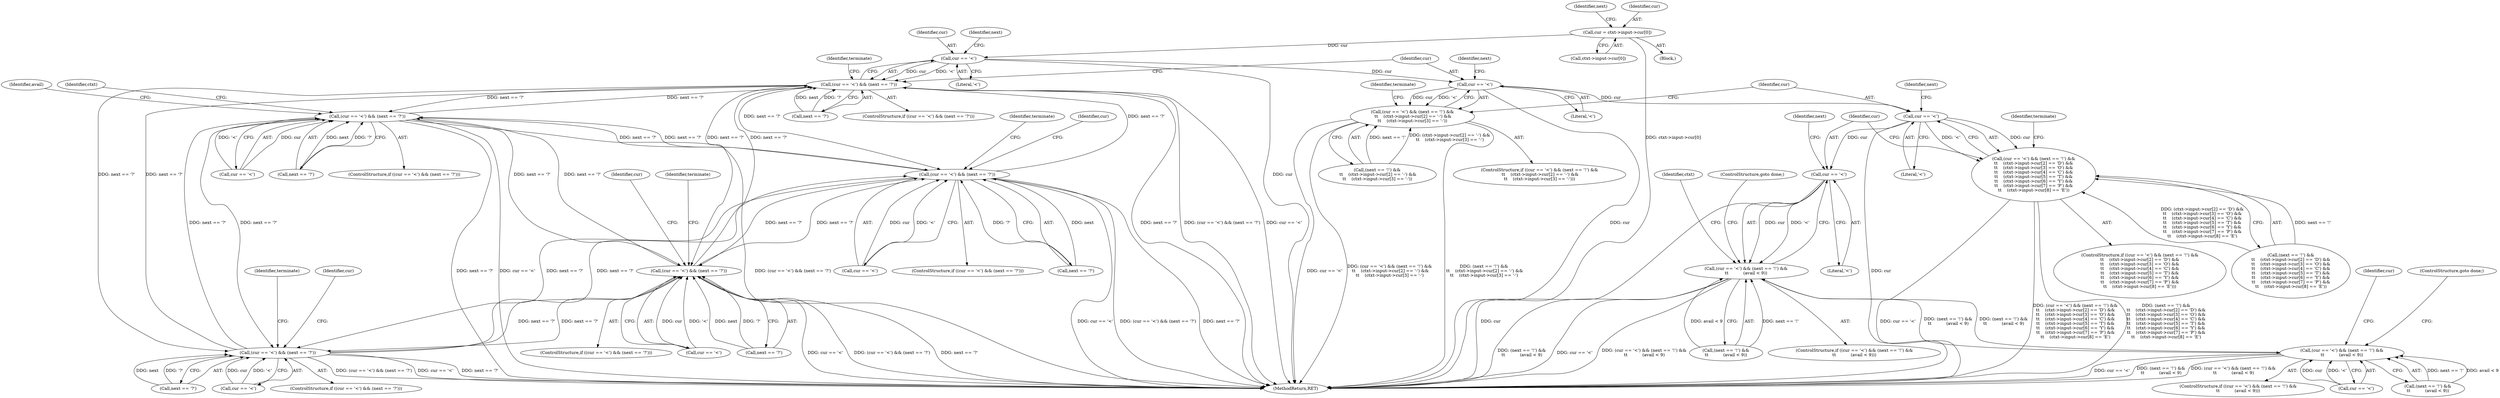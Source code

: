 digraph "0_Chrome_d0947db40187f4708c58e64cbd6013faf9eddeed_37@array" {
"1002099" [label="(Call,cur = ctxt->input->cur[0])"];
"1002119" [label="(Call,cur == '<')"];
"1002118" [label="(Call,(cur == '<') && (next == '?'))"];
"1000609" [label="(Call,(cur == '<') && (next == '?'))"];
"1001310" [label="(Call,(cur == '<') && (next == '?'))"];
"1002509" [label="(Call,(cur == '<') && (next == '?'))"];
"1002720" [label="(Call,(cur == '<') && (next == '?'))"];
"1002158" [label="(Call,cur == '<')"];
"1002157" [label="(Call,(cur == '<') && (next == '!') &&\n \t\t    (ctxt->input->cur[2] == '-') &&\n\t\t    (ctxt->input->cur[3] == '-'))"];
"1002222" [label="(Call,cur == '<')"];
"1002221" [label="(Call,(cur == '<') && (next == '!') &&\n\t\t    (ctxt->input->cur[2] == 'D') &&\n\t\t    (ctxt->input->cur[3] == 'O') &&\n\t\t    (ctxt->input->cur[4] == 'C') &&\n\t\t    (ctxt->input->cur[5] == 'T') &&\n\t\t    (ctxt->input->cur[6] == 'Y') &&\n\t\t    (ctxt->input->cur[7] == 'P') &&\n\t\t    (ctxt->input->cur[8] == 'E'))"];
"1002398" [label="(Call,cur == '<')"];
"1002397" [label="(Call,(cur == '<') && (next == '!') &&\n\t\t           (avail < 9))"];
"1001516" [label="(Call,(cur == '<') && (next == '!') &&\n\t\t           (avail < 9))"];
"1002719" [label="(ControlStructure,if ((cur == '<') && (next == '?')))"];
"1002399" [label="(Identifier,cur)"];
"1002122" [label="(Call,next == '?')"];
"1001532" [label="(Identifier,cur)"];
"1002099" [label="(Call,cur = ctxt->input->cur[0])"];
"1002158" [label="(Call,cur == '<')"];
"1002119" [label="(Call,cur == '<')"];
"1002510" [label="(Call,cur == '<')"];
"1002159" [label="(Identifier,cur)"];
"1002109" [label="(Identifier,next)"];
"1003423" [label="(MethodReturn,RET)"];
"1002123" [label="(Identifier,next)"];
"1002101" [label="(Call,ctxt->input->cur[0])"];
"1000610" [label="(Call,cur == '<')"];
"1002513" [label="(Call,next == '?')"];
"1002121" [label="(Literal,'<')"];
"1002223" [label="(Identifier,cur)"];
"1002761" [label="(Identifier,cur)"];
"1002161" [label="(Call,(next == '!') &&\n \t\t    (ctxt->input->cur[2] == '-') &&\n\t\t    (ctxt->input->cur[3] == '-'))"];
"1002221" [label="(Call,(cur == '<') && (next == '!') &&\n\t\t    (ctxt->input->cur[2] == 'D') &&\n\t\t    (ctxt->input->cur[3] == 'O') &&\n\t\t    (ctxt->input->cur[4] == 'C') &&\n\t\t    (ctxt->input->cur[5] == 'T') &&\n\t\t    (ctxt->input->cur[6] == 'Y') &&\n\t\t    (ctxt->input->cur[7] == 'P') &&\n\t\t    (ctxt->input->cur[8] == 'E'))"];
"1001520" [label="(Call,(next == '!') &&\n\t\t           (avail < 9))"];
"1002720" [label="(Call,(cur == '<') && (next == '?'))"];
"1002222" [label="(Call,cur == '<')"];
"1002156" [label="(ControlStructure,if ((cur == '<') && (next == '!') &&\n \t\t    (ctxt->input->cur[2] == '-') &&\n\t\t    (ctxt->input->cur[3] == '-')))"];
"1001528" [label="(ControlStructure,goto done;)"];
"1002157" [label="(Call,(cur == '<') && (next == '!') &&\n \t\t    (ctxt->input->cur[2] == '-') &&\n\t\t    (ctxt->input->cur[3] == '-'))"];
"1002163" [label="(Identifier,next)"];
"1002100" [label="(Identifier,cur)"];
"1000814" [label="(Identifier,ctxt)"];
"1001515" [label="(ControlStructure,if ((cur == '<') && (next == '!') &&\n\t\t           (avail < 9)))"];
"1002302" [label="(Identifier,terminate)"];
"1002397" [label="(Call,(cur == '<') && (next == '!') &&\n\t\t           (avail < 9))"];
"1002731" [label="(Identifier,terminate)"];
"1001310" [label="(Call,(cur == '<') && (next == '?'))"];
"1002545" [label="(Identifier,cur)"];
"1002398" [label="(Call,cur == '<')"];
"1002396" [label="(ControlStructure,if ((cur == '<') && (next == '!') &&\n\t\t           (avail < 9)))"];
"1002129" [label="(Identifier,terminate)"];
"1002227" [label="(Identifier,next)"];
"1000619" [label="(Identifier,avail)"];
"1000609" [label="(Call,(cur == '<') && (next == '?'))"];
"1002414" [label="(Identifier,ctxt)"];
"1002724" [label="(Call,next == '?')"];
"1001516" [label="(Call,(cur == '<') && (next == '!') &&\n\t\t           (avail < 9))"];
"1000485" [label="(Block,)"];
"1002520" [label="(Identifier,terminate)"];
"1002508" [label="(ControlStructure,if ((cur == '<') && (next == '?')))"];
"1001314" [label="(Call,next == '?')"];
"1001517" [label="(Call,cur == '<')"];
"1002117" [label="(ControlStructure,if ((cur == '<') && (next == '?')))"];
"1002118" [label="(Call,(cur == '<') && (next == '?'))"];
"1002403" [label="(Identifier,next)"];
"1001311" [label="(Call,cur == '<')"];
"1001336" [label="(Identifier,cur)"];
"1002160" [label="(Literal,'<')"];
"1002225" [label="(Call,(next == '!') &&\n\t\t    (ctxt->input->cur[2] == 'D') &&\n\t\t    (ctxt->input->cur[3] == 'O') &&\n\t\t    (ctxt->input->cur[4] == 'C') &&\n\t\t    (ctxt->input->cur[5] == 'T') &&\n\t\t    (ctxt->input->cur[6] == 'Y') &&\n\t\t    (ctxt->input->cur[7] == 'P') &&\n\t\t    (ctxt->input->cur[8] == 'E'))"];
"1001309" [label="(ControlStructure,if ((cur == '<') && (next == '?')))"];
"1002721" [label="(Call,cur == '<')"];
"1002224" [label="(Literal,'<')"];
"1002400" [label="(Literal,'<')"];
"1000613" [label="(Call,next == '?')"];
"1002188" [label="(Identifier,terminate)"];
"1002220" [label="(ControlStructure,if ((cur == '<') && (next == '!') &&\n\t\t    (ctxt->input->cur[2] == 'D') &&\n\t\t    (ctxt->input->cur[3] == 'O') &&\n\t\t    (ctxt->input->cur[4] == 'C') &&\n\t\t    (ctxt->input->cur[5] == 'T') &&\n\t\t    (ctxt->input->cur[6] == 'Y') &&\n\t\t    (ctxt->input->cur[7] == 'P') &&\n\t\t    (ctxt->input->cur[8] == 'E')))"];
"1002401" [label="(Call,(next == '!') &&\n\t\t           (avail < 9))"];
"1002120" [label="(Identifier,cur)"];
"1000608" [label="(ControlStructure,if ((cur == '<') && (next == '?')))"];
"1002409" [label="(ControlStructure,goto done;)"];
"1002509" [label="(Call,(cur == '<') && (next == '?'))"];
"1001321" [label="(Identifier,terminate)"];
"1002099" -> "1000485"  [label="AST: "];
"1002099" -> "1002101"  [label="CFG: "];
"1002100" -> "1002099"  [label="AST: "];
"1002101" -> "1002099"  [label="AST: "];
"1002109" -> "1002099"  [label="CFG: "];
"1002099" -> "1003423"  [label="DDG: ctxt->input->cur[0]"];
"1002099" -> "1002119"  [label="DDG: cur"];
"1002119" -> "1002118"  [label="AST: "];
"1002119" -> "1002121"  [label="CFG: "];
"1002120" -> "1002119"  [label="AST: "];
"1002121" -> "1002119"  [label="AST: "];
"1002123" -> "1002119"  [label="CFG: "];
"1002118" -> "1002119"  [label="CFG: "];
"1002119" -> "1003423"  [label="DDG: cur"];
"1002119" -> "1002118"  [label="DDG: cur"];
"1002119" -> "1002118"  [label="DDG: '<'"];
"1002119" -> "1002158"  [label="DDG: cur"];
"1002118" -> "1002117"  [label="AST: "];
"1002118" -> "1002122"  [label="CFG: "];
"1002122" -> "1002118"  [label="AST: "];
"1002129" -> "1002118"  [label="CFG: "];
"1002159" -> "1002118"  [label="CFG: "];
"1002118" -> "1003423"  [label="DDG: next == '?'"];
"1002118" -> "1003423"  [label="DDG: (cur == '<') && (next == '?')"];
"1002118" -> "1003423"  [label="DDG: cur == '<'"];
"1002118" -> "1000609"  [label="DDG: next == '?'"];
"1002118" -> "1001310"  [label="DDG: next == '?'"];
"1002122" -> "1002118"  [label="DDG: next"];
"1002122" -> "1002118"  [label="DDG: '?'"];
"1000609" -> "1002118"  [label="DDG: next == '?'"];
"1002720" -> "1002118"  [label="DDG: next == '?'"];
"1001310" -> "1002118"  [label="DDG: next == '?'"];
"1002509" -> "1002118"  [label="DDG: next == '?'"];
"1002118" -> "1002509"  [label="DDG: next == '?'"];
"1002118" -> "1002720"  [label="DDG: next == '?'"];
"1000609" -> "1000608"  [label="AST: "];
"1000609" -> "1000610"  [label="CFG: "];
"1000609" -> "1000613"  [label="CFG: "];
"1000610" -> "1000609"  [label="AST: "];
"1000613" -> "1000609"  [label="AST: "];
"1000619" -> "1000609"  [label="CFG: "];
"1000814" -> "1000609"  [label="CFG: "];
"1000609" -> "1003423"  [label="DDG: next == '?'"];
"1000609" -> "1003423"  [label="DDG: cur == '<'"];
"1000609" -> "1003423"  [label="DDG: (cur == '<') && (next == '?')"];
"1000610" -> "1000609"  [label="DDG: cur"];
"1000610" -> "1000609"  [label="DDG: '<'"];
"1000613" -> "1000609"  [label="DDG: next"];
"1000613" -> "1000609"  [label="DDG: '?'"];
"1002720" -> "1000609"  [label="DDG: next == '?'"];
"1001310" -> "1000609"  [label="DDG: next == '?'"];
"1002509" -> "1000609"  [label="DDG: next == '?'"];
"1000609" -> "1001310"  [label="DDG: next == '?'"];
"1000609" -> "1002509"  [label="DDG: next == '?'"];
"1000609" -> "1002720"  [label="DDG: next == '?'"];
"1001310" -> "1001309"  [label="AST: "];
"1001310" -> "1001311"  [label="CFG: "];
"1001310" -> "1001314"  [label="CFG: "];
"1001311" -> "1001310"  [label="AST: "];
"1001314" -> "1001310"  [label="AST: "];
"1001321" -> "1001310"  [label="CFG: "];
"1001336" -> "1001310"  [label="CFG: "];
"1001310" -> "1003423"  [label="DDG: cur == '<'"];
"1001310" -> "1003423"  [label="DDG: (cur == '<') && (next == '?')"];
"1001310" -> "1003423"  [label="DDG: next == '?'"];
"1001311" -> "1001310"  [label="DDG: cur"];
"1001311" -> "1001310"  [label="DDG: '<'"];
"1001314" -> "1001310"  [label="DDG: next"];
"1001314" -> "1001310"  [label="DDG: '?'"];
"1002720" -> "1001310"  [label="DDG: next == '?'"];
"1002509" -> "1001310"  [label="DDG: next == '?'"];
"1001310" -> "1002509"  [label="DDG: next == '?'"];
"1001310" -> "1002720"  [label="DDG: next == '?'"];
"1002509" -> "1002508"  [label="AST: "];
"1002509" -> "1002510"  [label="CFG: "];
"1002509" -> "1002513"  [label="CFG: "];
"1002510" -> "1002509"  [label="AST: "];
"1002513" -> "1002509"  [label="AST: "];
"1002520" -> "1002509"  [label="CFG: "];
"1002545" -> "1002509"  [label="CFG: "];
"1002509" -> "1003423"  [label="DDG: cur == '<'"];
"1002509" -> "1003423"  [label="DDG: (cur == '<') && (next == '?')"];
"1002509" -> "1003423"  [label="DDG: next == '?'"];
"1002510" -> "1002509"  [label="DDG: cur"];
"1002510" -> "1002509"  [label="DDG: '<'"];
"1002513" -> "1002509"  [label="DDG: next"];
"1002513" -> "1002509"  [label="DDG: '?'"];
"1002720" -> "1002509"  [label="DDG: next == '?'"];
"1002509" -> "1002720"  [label="DDG: next == '?'"];
"1002720" -> "1002719"  [label="AST: "];
"1002720" -> "1002721"  [label="CFG: "];
"1002720" -> "1002724"  [label="CFG: "];
"1002721" -> "1002720"  [label="AST: "];
"1002724" -> "1002720"  [label="AST: "];
"1002731" -> "1002720"  [label="CFG: "];
"1002761" -> "1002720"  [label="CFG: "];
"1002720" -> "1003423"  [label="DDG: next == '?'"];
"1002720" -> "1003423"  [label="DDG: (cur == '<') && (next == '?')"];
"1002720" -> "1003423"  [label="DDG: cur == '<'"];
"1002721" -> "1002720"  [label="DDG: cur"];
"1002721" -> "1002720"  [label="DDG: '<'"];
"1002724" -> "1002720"  [label="DDG: next"];
"1002724" -> "1002720"  [label="DDG: '?'"];
"1002158" -> "1002157"  [label="AST: "];
"1002158" -> "1002160"  [label="CFG: "];
"1002159" -> "1002158"  [label="AST: "];
"1002160" -> "1002158"  [label="AST: "];
"1002163" -> "1002158"  [label="CFG: "];
"1002157" -> "1002158"  [label="CFG: "];
"1002158" -> "1003423"  [label="DDG: cur"];
"1002158" -> "1002157"  [label="DDG: cur"];
"1002158" -> "1002157"  [label="DDG: '<'"];
"1002158" -> "1002222"  [label="DDG: cur"];
"1002157" -> "1002156"  [label="AST: "];
"1002157" -> "1002161"  [label="CFG: "];
"1002161" -> "1002157"  [label="AST: "];
"1002188" -> "1002157"  [label="CFG: "];
"1002223" -> "1002157"  [label="CFG: "];
"1002157" -> "1003423"  [label="DDG: cur == '<'"];
"1002157" -> "1003423"  [label="DDG: (cur == '<') && (next == '!') &&\n \t\t    (ctxt->input->cur[2] == '-') &&\n\t\t    (ctxt->input->cur[3] == '-')"];
"1002157" -> "1003423"  [label="DDG: (next == '!') &&\n \t\t    (ctxt->input->cur[2] == '-') &&\n\t\t    (ctxt->input->cur[3] == '-')"];
"1002161" -> "1002157"  [label="DDG: next == '!'"];
"1002161" -> "1002157"  [label="DDG: (ctxt->input->cur[2] == '-') &&\n\t\t    (ctxt->input->cur[3] == '-')"];
"1002222" -> "1002221"  [label="AST: "];
"1002222" -> "1002224"  [label="CFG: "];
"1002223" -> "1002222"  [label="AST: "];
"1002224" -> "1002222"  [label="AST: "];
"1002227" -> "1002222"  [label="CFG: "];
"1002221" -> "1002222"  [label="CFG: "];
"1002222" -> "1003423"  [label="DDG: cur"];
"1002222" -> "1002221"  [label="DDG: cur"];
"1002222" -> "1002221"  [label="DDG: '<'"];
"1002222" -> "1002398"  [label="DDG: cur"];
"1002221" -> "1002220"  [label="AST: "];
"1002221" -> "1002225"  [label="CFG: "];
"1002225" -> "1002221"  [label="AST: "];
"1002302" -> "1002221"  [label="CFG: "];
"1002399" -> "1002221"  [label="CFG: "];
"1002221" -> "1003423"  [label="DDG: cur == '<'"];
"1002221" -> "1003423"  [label="DDG: (cur == '<') && (next == '!') &&\n\t\t    (ctxt->input->cur[2] == 'D') &&\n\t\t    (ctxt->input->cur[3] == 'O') &&\n\t\t    (ctxt->input->cur[4] == 'C') &&\n\t\t    (ctxt->input->cur[5] == 'T') &&\n\t\t    (ctxt->input->cur[6] == 'Y') &&\n\t\t    (ctxt->input->cur[7] == 'P') &&\n\t\t    (ctxt->input->cur[8] == 'E')"];
"1002221" -> "1003423"  [label="DDG: (next == '!') &&\n\t\t    (ctxt->input->cur[2] == 'D') &&\n\t\t    (ctxt->input->cur[3] == 'O') &&\n\t\t    (ctxt->input->cur[4] == 'C') &&\n\t\t    (ctxt->input->cur[5] == 'T') &&\n\t\t    (ctxt->input->cur[6] == 'Y') &&\n\t\t    (ctxt->input->cur[7] == 'P') &&\n\t\t    (ctxt->input->cur[8] == 'E')"];
"1002225" -> "1002221"  [label="DDG: next == '!'"];
"1002225" -> "1002221"  [label="DDG: (ctxt->input->cur[2] == 'D') &&\n\t\t    (ctxt->input->cur[3] == 'O') &&\n\t\t    (ctxt->input->cur[4] == 'C') &&\n\t\t    (ctxt->input->cur[5] == 'T') &&\n\t\t    (ctxt->input->cur[6] == 'Y') &&\n\t\t    (ctxt->input->cur[7] == 'P') &&\n\t\t    (ctxt->input->cur[8] == 'E')"];
"1002398" -> "1002397"  [label="AST: "];
"1002398" -> "1002400"  [label="CFG: "];
"1002399" -> "1002398"  [label="AST: "];
"1002400" -> "1002398"  [label="AST: "];
"1002403" -> "1002398"  [label="CFG: "];
"1002397" -> "1002398"  [label="CFG: "];
"1002398" -> "1003423"  [label="DDG: cur"];
"1002398" -> "1002397"  [label="DDG: cur"];
"1002398" -> "1002397"  [label="DDG: '<'"];
"1002397" -> "1002396"  [label="AST: "];
"1002397" -> "1002401"  [label="CFG: "];
"1002401" -> "1002397"  [label="AST: "];
"1002409" -> "1002397"  [label="CFG: "];
"1002414" -> "1002397"  [label="CFG: "];
"1002397" -> "1003423"  [label="DDG: (next == '!') &&\n\t\t           (avail < 9)"];
"1002397" -> "1003423"  [label="DDG: cur == '<'"];
"1002397" -> "1003423"  [label="DDG: (cur == '<') && (next == '!') &&\n\t\t           (avail < 9)"];
"1002397" -> "1001516"  [label="DDG: (next == '!') &&\n\t\t           (avail < 9)"];
"1001516" -> "1002397"  [label="DDG: (next == '!') &&\n\t\t           (avail < 9)"];
"1002401" -> "1002397"  [label="DDG: next == '!'"];
"1002401" -> "1002397"  [label="DDG: avail < 9"];
"1001516" -> "1001515"  [label="AST: "];
"1001516" -> "1001517"  [label="CFG: "];
"1001516" -> "1001520"  [label="CFG: "];
"1001517" -> "1001516"  [label="AST: "];
"1001520" -> "1001516"  [label="AST: "];
"1001528" -> "1001516"  [label="CFG: "];
"1001532" -> "1001516"  [label="CFG: "];
"1001516" -> "1003423"  [label="DDG: cur == '<'"];
"1001516" -> "1003423"  [label="DDG: (next == '!') &&\n\t\t           (avail < 9)"];
"1001516" -> "1003423"  [label="DDG: (cur == '<') && (next == '!') &&\n\t\t           (avail < 9)"];
"1001517" -> "1001516"  [label="DDG: cur"];
"1001517" -> "1001516"  [label="DDG: '<'"];
"1001520" -> "1001516"  [label="DDG: next == '!'"];
"1001520" -> "1001516"  [label="DDG: avail < 9"];
}
